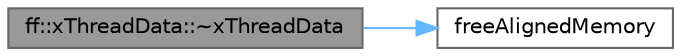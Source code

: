 digraph "ff::xThreadData::~xThreadData"
{
 // LATEX_PDF_SIZE
  bgcolor="transparent";
  edge [fontname=Helvetica,fontsize=10,labelfontname=Helvetica,labelfontsize=10];
  node [fontname=Helvetica,fontsize=10,shape=box,height=0.2,width=0.4];
  rankdir="LR";
  Node1 [id="Node000001",label="ff::xThreadData::~xThreadData",height=0.2,width=0.4,color="gray40", fillcolor="grey60", style="filled", fontcolor="black",tooltip=" "];
  Node1 -> Node2 [id="edge1_Node000001_Node000002",color="steelblue1",style="solid",tooltip=" "];
  Node2 [id="Node000002",label="freeAlignedMemory",height=0.2,width=0.4,color="grey40", fillcolor="white", style="filled",URL="$sysdep_8h.html#a8d0b69a707e38b6ee06c8039cce3a9ae",tooltip=" "];
}
